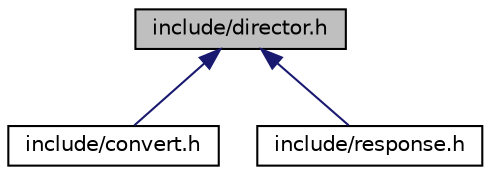 digraph "include/director.h"
{
  edge [fontname="Helvetica",fontsize="10",labelfontname="Helvetica",labelfontsize="10"];
  node [fontname="Helvetica",fontsize="10",shape=record];
  Node1 [label="include/director.h",height=0.2,width=0.4,color="black", fillcolor="grey75", style="filled", fontcolor="black"];
  Node1 -> Node2 [dir="back",color="midnightblue",fontsize="10",style="solid",fontname="Helvetica"];
  Node2 [label="include/convert.h",height=0.2,width=0.4,color="black", fillcolor="white", style="filled",URL="$convert_8h.html",tooltip="Module to convert data to Json string. "];
  Node1 -> Node3 [dir="back",color="midnightblue",fontsize="10",style="solid",fontname="Helvetica"];
  Node3 [label="include/response.h",height=0.2,width=0.4,color="black", fillcolor="white", style="filled",URL="$response_8h.html",tooltip="Wrapper for server response. "];
}

